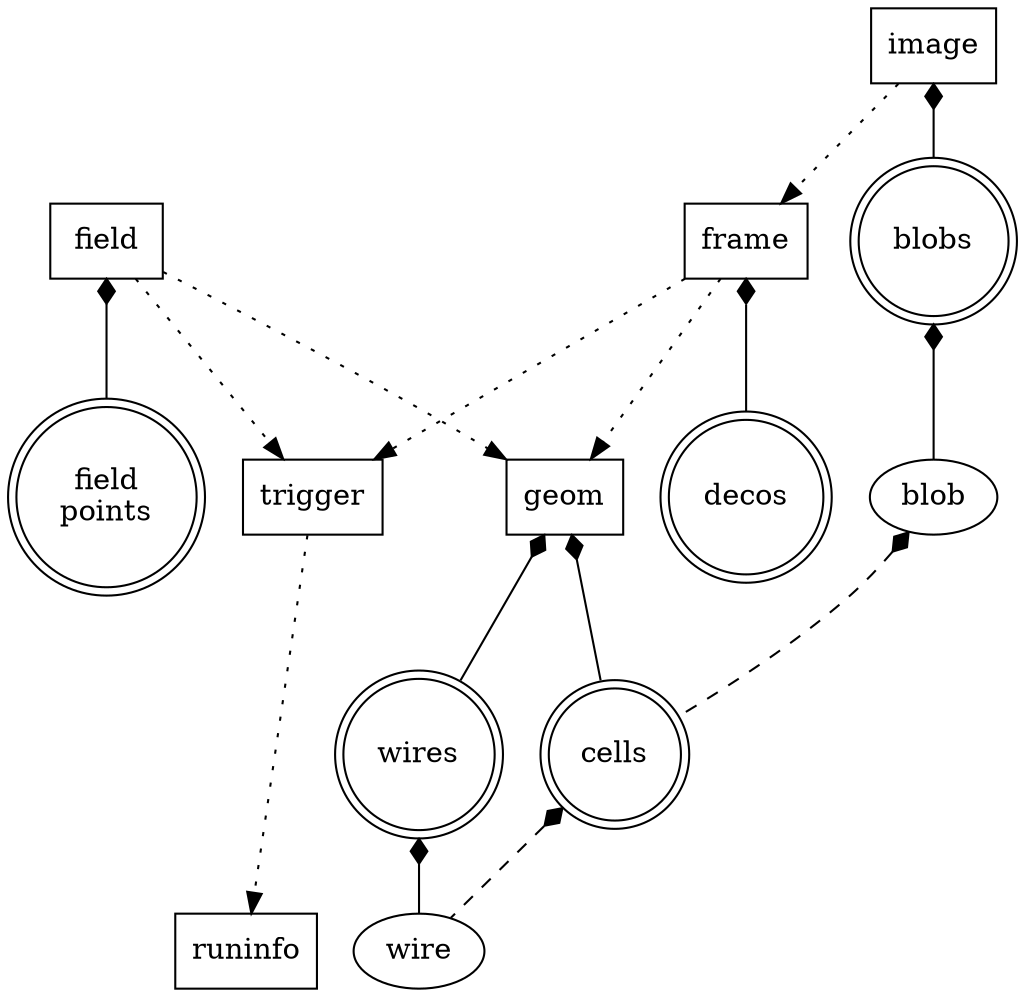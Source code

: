 digraph Xdata {
	geom[shape=box];
	runinfo[shape=box];
	trigger[shape=box];
	frame[shape=box];
	field[shape=box];
	image[shape=box];
	
	blobs[shape=doublecircle];
	decos[shape=doublecircle];
	points[shape=doublecircle,label="field\npoints"];
	wires[shape=doublecircle];
	cells[shape=doublecircle];


	geom->wires[arrowtail=diamond,dir=back];
	geom->cells[arrowtail=diamond,dir=back];
	image->blobs[arrowtail=diamond,dir=back];
	blobs->blob[arrowtail=diamond,dir=back];
	wires->wire[arrowtail=diamond,dir=back];
	frame->decos[arrowtail=diamond,dir=back];
	field->points[arrowtail=diamond,dir=back];

	trigger->runinfo[weight=0,style=dotted];
	frame->trigger[weight=0,style=dotted];
	frame->geom[weight=0,style=dotted];
	image->frame[weight=0,style=dotted];
	field->trigger[weight=0,style=dotted];
	field->geom[weight=0,style=dotted];

	blob->cells[arrowtail=diamond,dir=back,style=dashed,weight=0];
	cells->wire[arrowtail=diamond,dir=back,style=dashed,weight=0];

}